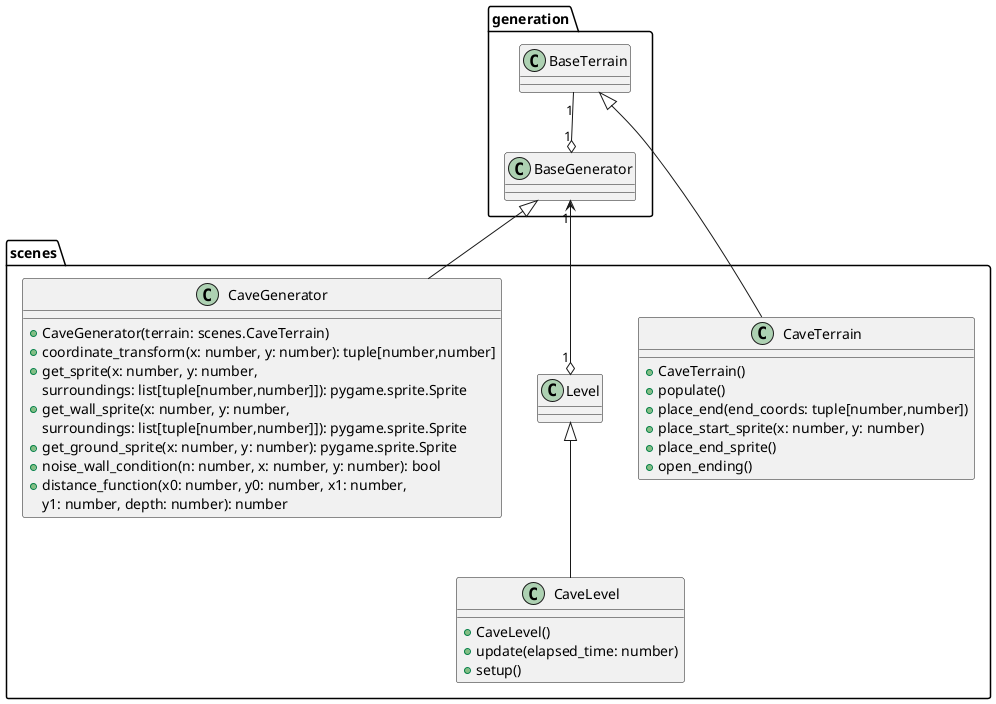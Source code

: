 @startuml cave


class scenes.CaveLevel extends scenes.Level{
    + CaveLevel()
    + update(elapsed_time: number)
    + setup()
}

class scenes.CaveGenerator extends generation.BaseGenerator{

    + CaveGenerator(terrain: scenes.CaveTerrain)
    + coordinate_transform(x: number, y: number): tuple[number,number]
    + get_sprite(x: number, y: number,
        surroundings: list[tuple[number,number]]): pygame.sprite.Sprite
    + get_wall_sprite(x: number, y: number,
        surroundings: list[tuple[number,number]]): pygame.sprite.Sprite
    + get_ground_sprite(x: number, y: number): pygame.sprite.Sprite
    + noise_wall_condition(n: number, x: number, y: number): bool
    + distance_function(x0: number, y0: number, x1: number,
        y1: number, depth: number): number
}

class scenes.CaveTerrain extends generation.BaseTerrain{

    + CaveTerrain()
    + populate()
    + place_end(end_coords: tuple[number,number])
    + place_start_sprite(x: number, y: number)
    + place_end_sprite()
    + open_ending()
}

scenes.Level "1" o-up-> "1" generation.BaseGenerator
generation.BaseTerrain "1" --o "1" generation.BaseGenerator

@enduml